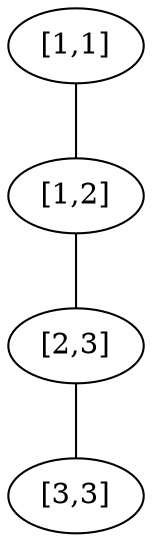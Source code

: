 graph G {
  a [label="[1,1]"]
  b [label="[1,2]"]
  c [label="[2,3]"]
  d [label="[3,3]"]

  a -- b
  b -- c
  c -- d
}
